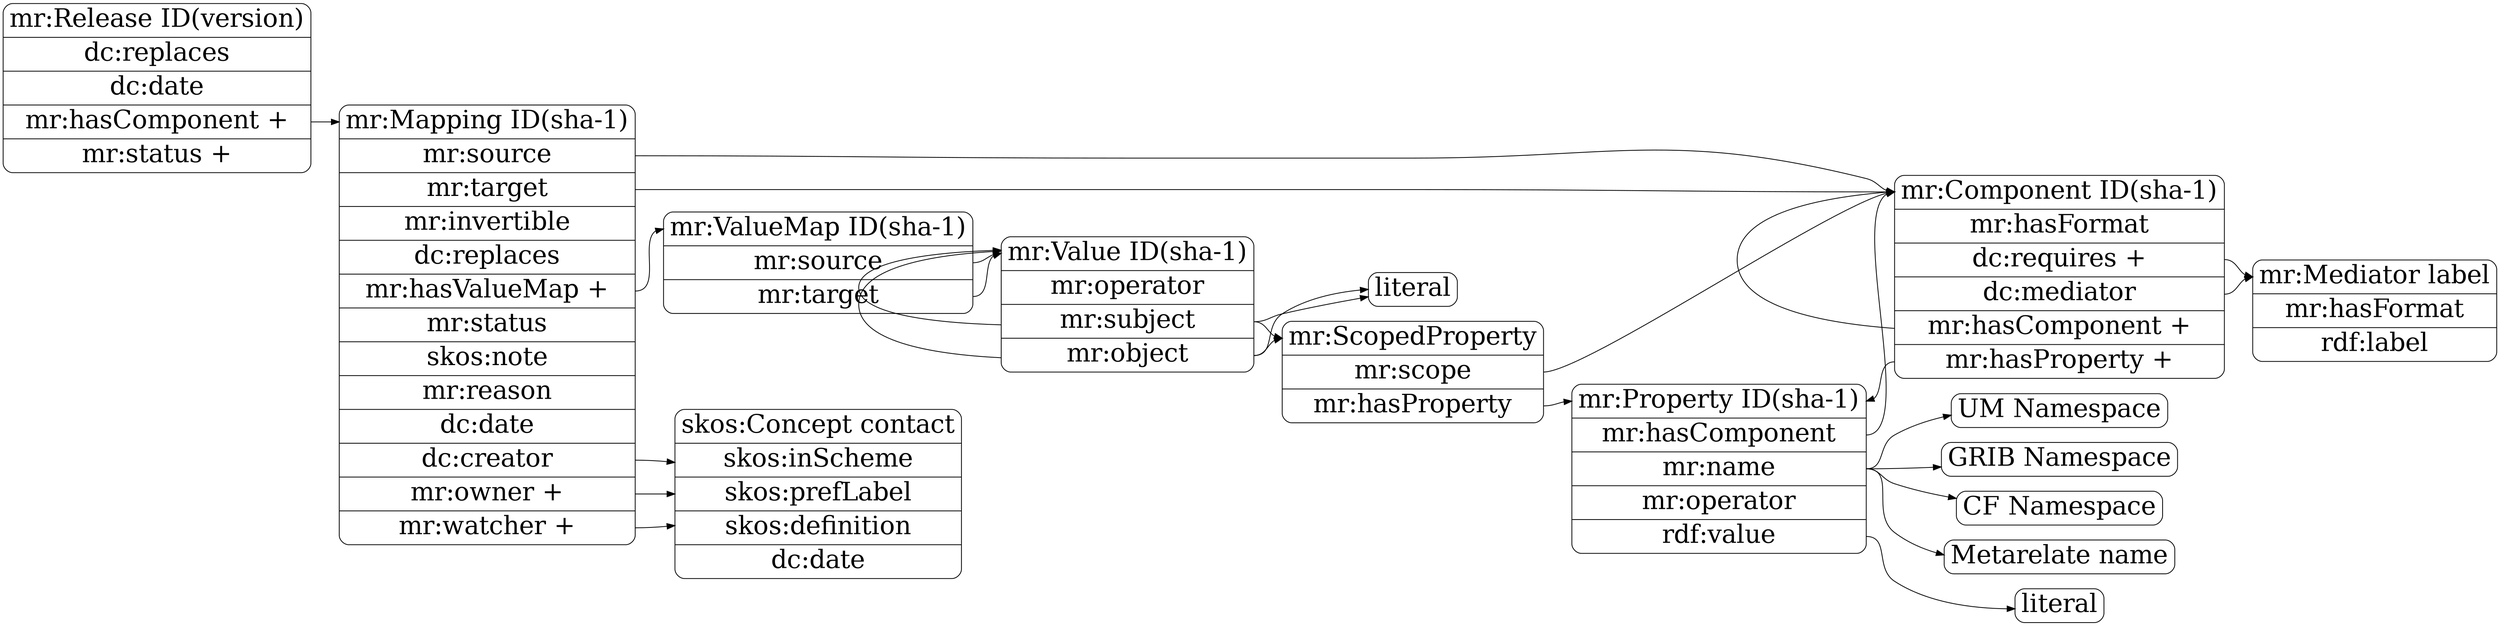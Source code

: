 digraph records {

## basic setup 

   	rankdir = LR;
        node [
        fontsize = 32,
        shape = Mrecord
        ];

        edge [
        fontsize = 24
        ];

## class definitions

   	property [
	label = "<title> mr:Property ID(sha-1) |<comp> mr:hasComponent |<name> mr:name |<op> mr:operator|<pval> rdf:value"
	];

   	formatconcept [
	label = "<title> mr:Component ID(sha-1) |<format> mr:hasFormat |<req> dc:requires +|<med> dc:mediator|<component> mr:hasComponent +|<prop> mr:hasProperty +"
	];

        mediator [
	label = "<title> mr:Mediator label |<format> mr:hasFormat|<label> rdf:label  "
	];

	valuemap [
	label = "<title> mr:ValueMap ID(sha-1) |<source> mr:source |<target> mr:target" 
	];

	getattr [
	label = "<title> mr:ScopedProperty | <scope> mr:scope |<val> mr:hasProperty"
	];

	literal [
	label = "<title> literal"
	];

	literal2 [
	label = "<title> literal"
	];

	value [
	label = "<title> mr:Value ID(sha-1) |<o> mr:operator |<sub> mr:subject |<ob> mr:object"
	];

	mapping [
	label = "<title> mr:Mapping ID(sha-1) |<source> mr:source |<target> mr:target |mr:invertible | dc:replaces  |<valmap> mr:hasValueMap +|mr:status |skos:note |mr:reason |dc:date |<c> dc:creator |<o> mr:owner + |<w> mr:watcher +"
	];


	release [
	label = "<title> mr:Release ID(version)|dc:replaces|dc:date|<con>mr:hasComponent + |mr:status +"
	];

	contact [
	label = "<title> skos:Concept contact | skos:inScheme| skos:prefLabel |skos:definition |dc:date"
	];

	um [
	label = "UM Namespace"
	];

	grib [
	label = "GRIB Namespace"
	];

	cf [
	label = "CF Namespace"
	];

	mrnamed [
	label = "Metarelate name"
	];

## relations


	release:con -> mapping:title
	
	mapping:source -> formatconcept:title

	mapping:target -> formatconcept:title

	formatconcept:component -> formatconcept:title

	formatconcept:prop -> property:title

	formatconcept:med -> mediator:title
	formatconcept:req -> mediator:title

	mapping:valmap -> valuemap:title

	valuemap:source -> value:title
	valuemap:target -> value:title

	getattr:val -> property:title
	getattr:scope -> formatconcept:title

        property:comp -> formatconcept:title
        property:pval -> literal2:title
	property:name -> um
	property:name -> grib
	property:name -> cf
	property:name -> mrnamed

	mapping:c -> contact
	mapping:o -> contact
	mapping:w -> contact

	value:sub -> value:title
	value:ob -> value:title

	value:sub -> getattr:title
	value:ob -> getattr:title

	value:sub -> literal:title
	value:ob -> literal:title


}